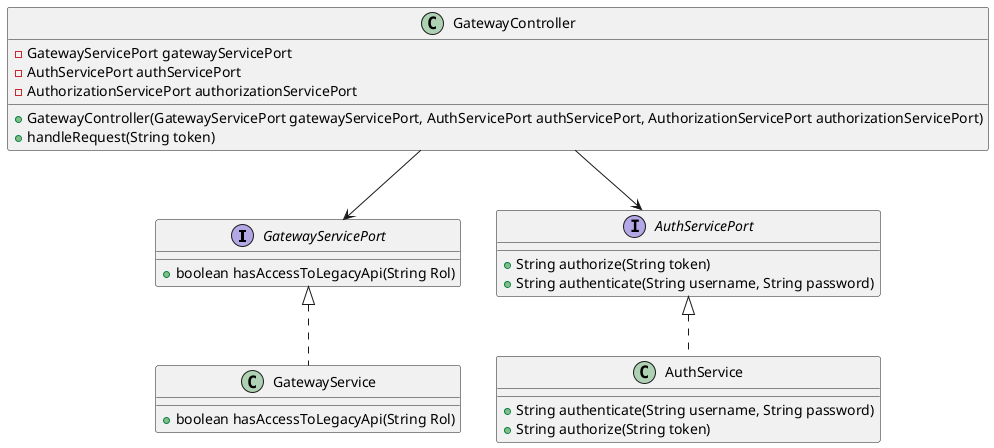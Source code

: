 @startuml
interface GatewayServicePort {
    + boolean hasAccessToLegacyApi(String Rol)
}

interface AuthServicePort {
    + String authorize(String token)
    + String authenticate(String username, String password)
}

class GatewayController {
    - GatewayServicePort gatewayServicePort
    - AuthServicePort authServicePort
    - AuthorizationServicePort authorizationServicePort
    + GatewayController(GatewayServicePort gatewayServicePort, AuthServicePort authServicePort, AuthorizationServicePort authorizationServicePort)
    + handleRequest(String token)
}

class GatewayService implements GatewayServicePort {
    + boolean hasAccessToLegacyApi(String Rol)
}

class AuthService implements AuthServicePort {
    + String authenticate(String username, String password)
    + String authorize(String token)
}

GatewayController --> GatewayServicePort
GatewayController --> AuthServicePort

@enduml